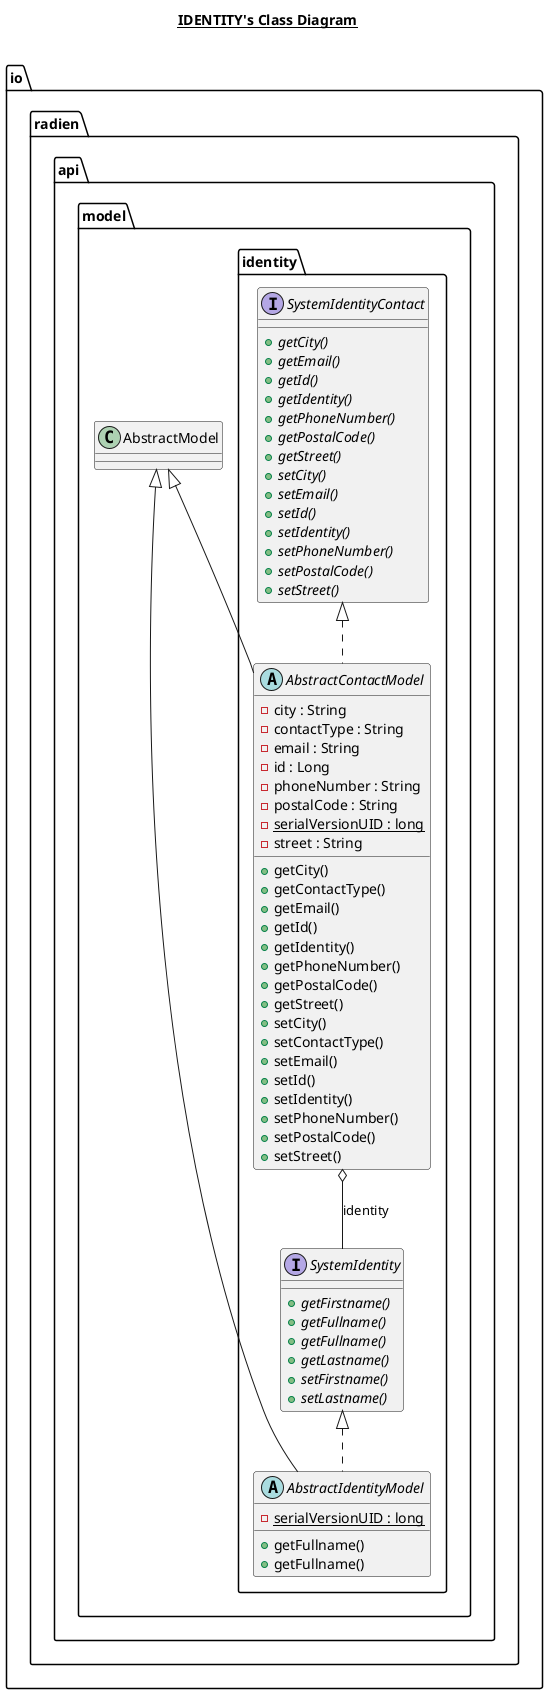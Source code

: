 @startuml

title __IDENTITY's Class Diagram__\n

  namespace io.radien.api {
    namespace model {
      namespace identity {
        abstract class io.radien.api.model.identity.AbstractContactModel {
            - city : String
            - contactType : String
            - email : String
            - id : Long
            - phoneNumber : String
            - postalCode : String
            {static} - serialVersionUID : long
            - street : String
            + getCity()
            + getContactType()
            + getEmail()
            + getId()
            + getIdentity()
            + getPhoneNumber()
            + getPostalCode()
            + getStreet()
            + setCity()
            + setContactType()
            + setEmail()
            + setId()
            + setIdentity()
            + setPhoneNumber()
            + setPostalCode()
            + setStreet()
        }
      }
    }
  }
  

  namespace io.radien.api {
    namespace model {
      namespace identity {
        abstract class io.radien.api.model.identity.AbstractIdentityModel {
            {static} - serialVersionUID : long
            + getFullname()
            + getFullname()
        }
      }
    }
  }
  

  namespace io.radien.api {
    namespace model {
      namespace identity {
        interface io.radien.api.model.identity.SystemIdentity {
            {abstract} + getFirstname()
            {abstract} + getFullname()
            {abstract} + getFullname()
            {abstract} + getLastname()
            {abstract} + setFirstname()
            {abstract} + setLastname()
        }
      }
    }
  }
  

  namespace io.radien.api {
    namespace model {
      namespace identity {
        interface io.radien.api.model.identity.SystemIdentityContact {
            {abstract} + getCity()
            {abstract} + getEmail()
            {abstract} + getId()
            {abstract} + getIdentity()
            {abstract} + getPhoneNumber()
            {abstract} + getPostalCode()
            {abstract} + getStreet()
            {abstract} + setCity()
            {abstract} + setEmail()
            {abstract} + setId()
            {abstract} + setIdentity()
            {abstract} + setPhoneNumber()
            {abstract} + setPostalCode()
            {abstract} + setStreet()
        }
      }
    }
  }
  

  io.radien.api.model.identity.AbstractContactModel .up.|> io.radien.api.model.identity.SystemIdentityContact
  io.radien.api.model.identity.AbstractContactModel -up-|> io.radien.api.model.AbstractModel
  io.radien.api.model.identity.AbstractContactModel o-- io.radien.api.model.identity.SystemIdentity : identity
  io.radien.api.model.identity.AbstractIdentityModel .up.|> io.radien.api.model.identity.SystemIdentity
  io.radien.api.model.identity.AbstractIdentityModel -up-|> io.radien.api.model.AbstractModel







@enduml
